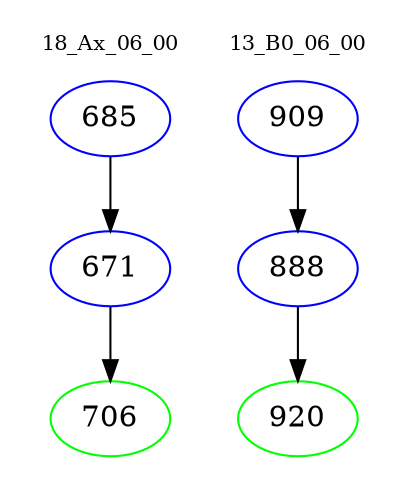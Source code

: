 digraph{
subgraph cluster_0 {
color = white
label = "18_Ax_06_00";
fontsize=10;
T0_685 [label="685", color="blue"]
T0_685 -> T0_671 [color="black"]
T0_671 [label="671", color="blue"]
T0_671 -> T0_706 [color="black"]
T0_706 [label="706", color="green"]
}
subgraph cluster_1 {
color = white
label = "13_B0_06_00";
fontsize=10;
T1_909 [label="909", color="blue"]
T1_909 -> T1_888 [color="black"]
T1_888 [label="888", color="blue"]
T1_888 -> T1_920 [color="black"]
T1_920 [label="920", color="green"]
}
}
